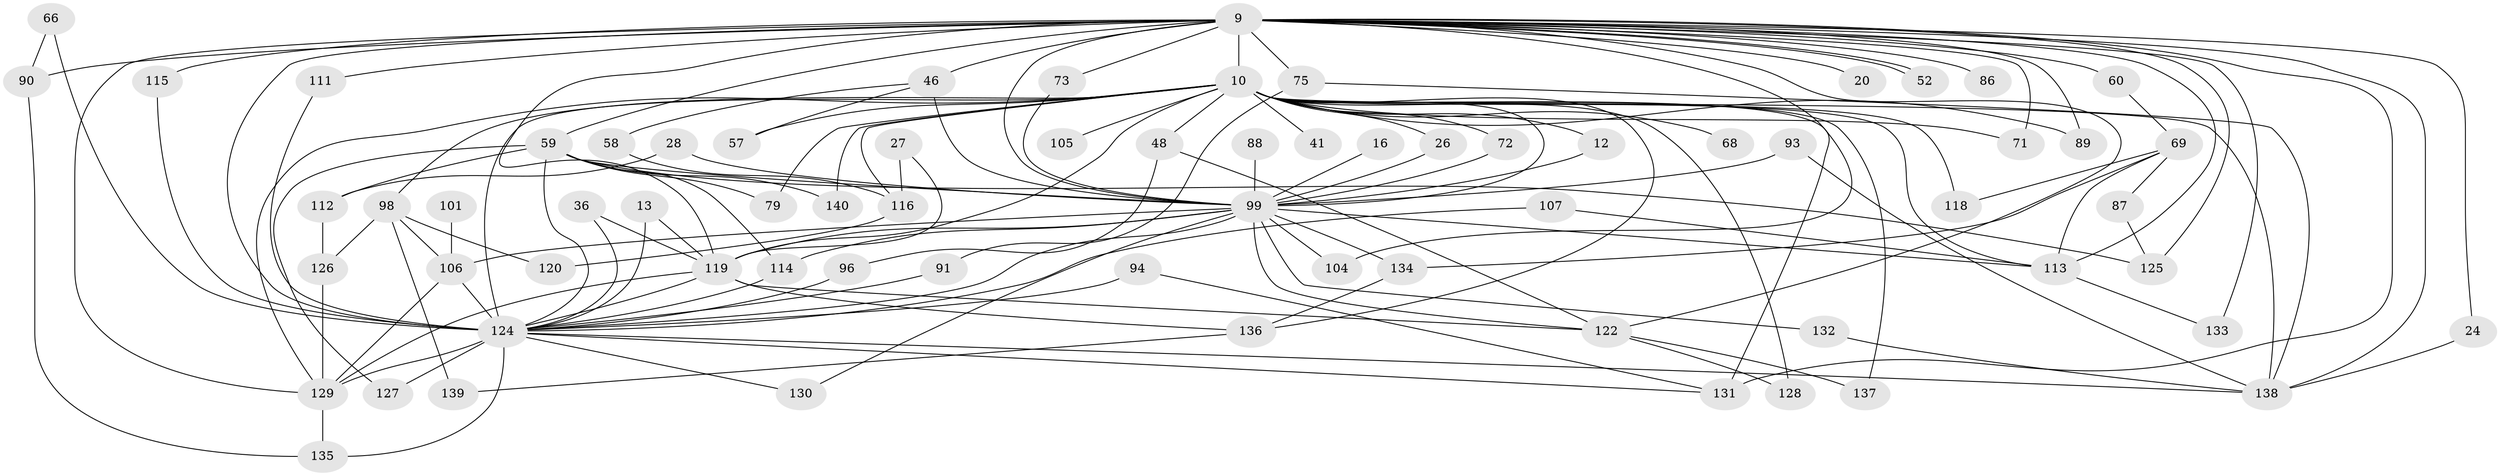 // original degree distribution, {14: 0.007142857142857143, 28: 0.007142857142857143, 19: 0.007142857142857143, 30: 0.007142857142857143, 25: 0.007142857142857143, 16: 0.007142857142857143, 26: 0.007142857142857143, 33: 0.007142857142857143, 29: 0.007142857142857143, 23: 0.007142857142857143, 3: 0.20714285714285716, 2: 0.5428571428571428, 5: 0.07857142857142857, 6: 0.02857142857142857, 4: 0.05714285714285714, 8: 0.007142857142857143, 9: 0.007142857142857143}
// Generated by graph-tools (version 1.1) at 2025/46/03/09/25 04:46:25]
// undirected, 70 vertices, 140 edges
graph export_dot {
graph [start="1"]
  node [color=gray90,style=filled];
  9 [super="+4"];
  10 [super="+5"];
  12;
  13;
  16;
  20;
  24;
  26;
  27;
  28;
  36;
  41;
  46 [super="+40"];
  48;
  52;
  57;
  58;
  59 [super="+33+43"];
  60;
  66;
  68;
  69;
  71;
  72;
  73;
  75 [super="+53"];
  79;
  86;
  87;
  88;
  89;
  90 [super="+14"];
  91;
  93;
  94;
  96;
  98 [super="+70"];
  99 [super="+29+7"];
  101;
  104;
  105 [super="+61"];
  106 [super="+50"];
  107;
  111;
  112;
  113 [super="+108"];
  114 [super="+23+64"];
  115;
  116 [super="+18"];
  118;
  119 [super="+25+95"];
  120;
  122 [super="+121"];
  124 [super="+55+123+100"];
  125 [super="+45"];
  126;
  127;
  128;
  129 [super="+82+110+39+103"];
  130;
  131 [super="+42+76+78"];
  132;
  133 [super="+19"];
  134;
  135 [super="+47"];
  136 [super="+34"];
  137;
  138 [super="+77+81+117"];
  139;
  140;
  9 -- 10 [weight=6];
  9 -- 20 [weight=2];
  9 -- 24;
  9 -- 52;
  9 -- 52;
  9 -- 60 [weight=2];
  9 -- 86 [weight=2];
  9 -- 90 [weight=2];
  9 -- 104;
  9 -- 111;
  9 -- 122 [weight=2];
  9 -- 125 [weight=2];
  9 -- 133 [weight=2];
  9 -- 71;
  9 -- 73;
  9 -- 75 [weight=3];
  9 -- 89;
  9 -- 115;
  9 -- 119 [weight=6];
  9 -- 46;
  9 -- 131;
  9 -- 59 [weight=3];
  9 -- 138;
  9 -- 129 [weight=2];
  9 -- 99 [weight=4];
  9 -- 113;
  9 -- 124 [weight=3];
  10 -- 12;
  10 -- 26;
  10 -- 68 [weight=2];
  10 -- 79;
  10 -- 98 [weight=2];
  10 -- 105 [weight=2];
  10 -- 116 [weight=3];
  10 -- 128;
  10 -- 131 [weight=3];
  10 -- 137;
  10 -- 140;
  10 -- 138 [weight=6];
  10 -- 41 [weight=2];
  10 -- 48 [weight=2];
  10 -- 57;
  10 -- 71;
  10 -- 72;
  10 -- 89;
  10 -- 118;
  10 -- 124 [weight=9];
  10 -- 136;
  10 -- 119 [weight=7];
  10 -- 99 [weight=7];
  10 -- 113 [weight=4];
  10 -- 129 [weight=2];
  12 -- 99;
  13 -- 119;
  13 -- 124;
  16 -- 99 [weight=2];
  24 -- 138;
  26 -- 99;
  27 -- 116;
  27 -- 119;
  28 -- 112;
  28 -- 99 [weight=2];
  36 -- 119;
  36 -- 124;
  46 -- 57;
  46 -- 58;
  46 -- 99 [weight=2];
  48 -- 96;
  48 -- 122;
  58 -- 116;
  59 -- 140;
  59 -- 79;
  59 -- 112;
  59 -- 125;
  59 -- 127;
  59 -- 99 [weight=2];
  59 -- 114 [weight=2];
  59 -- 124;
  60 -- 69;
  66 -- 90;
  66 -- 124;
  69 -- 87;
  69 -- 118;
  69 -- 134;
  69 -- 113;
  72 -- 99;
  73 -- 99;
  75 -- 91;
  75 -- 138;
  87 -- 125;
  88 -- 99;
  90 -- 135;
  91 -- 124;
  93 -- 138;
  93 -- 99;
  94 -- 131;
  94 -- 124;
  96 -- 124;
  98 -- 120;
  98 -- 139;
  98 -- 126;
  98 -- 106;
  99 -- 113 [weight=3];
  99 -- 119 [weight=6];
  99 -- 130;
  99 -- 132;
  99 -- 134;
  99 -- 104;
  99 -- 114;
  99 -- 122;
  99 -- 106 [weight=2];
  99 -- 124 [weight=2];
  101 -- 106 [weight=2];
  106 -- 129;
  106 -- 124 [weight=2];
  107 -- 113;
  107 -- 124;
  111 -- 124;
  112 -- 126;
  113 -- 133;
  114 -- 124 [weight=3];
  115 -- 124;
  116 -- 120;
  119 -- 136;
  119 -- 129 [weight=2];
  119 -- 122 [weight=2];
  119 -- 124 [weight=3];
  122 -- 128;
  122 -- 137;
  124 -- 135;
  124 -- 129 [weight=2];
  124 -- 130;
  124 -- 131;
  124 -- 138;
  124 -- 127;
  126 -- 129;
  129 -- 135;
  132 -- 138;
  134 -- 136;
  136 -- 139;
}
